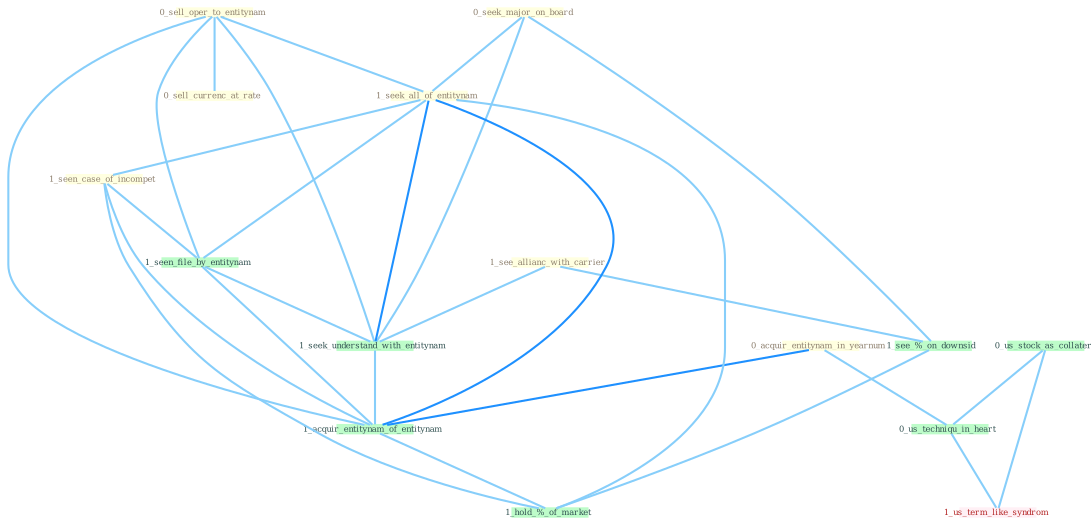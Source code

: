 Graph G{ 
    node
    [shape=polygon,style=filled,width=.5,height=.06,color="#BDFCC9",fixedsize=true,fontsize=4,
    fontcolor="#2f4f4f"];
    {node
    [color="#ffffe0", fontcolor="#8b7d6b"] "0_seek_major_on_board " "0_sell_oper_to_entitynam " "1_see_allianc_with_carrier " "0_acquir_entitynam_in_yearnum " "1_seek_all_of_entitynam " "0_sell_currenc_at_rate " "1_seen_case_of_incompet "}
{node [color="#fff0f5", fontcolor="#b22222"] "1_us_term_like_syndrom "}
edge [color="#B0E2FF"];

	"0_seek_major_on_board " -- "1_seek_all_of_entitynam " [w="1", color="#87cefa" ];
	"0_seek_major_on_board " -- "1_seek_understand_with_entitynam " [w="1", color="#87cefa" ];
	"0_seek_major_on_board " -- "1_see_%_on_downsid " [w="1", color="#87cefa" ];
	"0_sell_oper_to_entitynam " -- "1_seek_all_of_entitynam " [w="1", color="#87cefa" ];
	"0_sell_oper_to_entitynam " -- "0_sell_currenc_at_rate " [w="1", color="#87cefa" ];
	"0_sell_oper_to_entitynam " -- "1_seen_file_by_entitynam " [w="1", color="#87cefa" ];
	"0_sell_oper_to_entitynam " -- "1_seek_understand_with_entitynam " [w="1", color="#87cefa" ];
	"0_sell_oper_to_entitynam " -- "1_acquir_entitynam_of_entitynam " [w="1", color="#87cefa" ];
	"1_see_allianc_with_carrier " -- "1_seek_understand_with_entitynam " [w="1", color="#87cefa" ];
	"1_see_allianc_with_carrier " -- "1_see_%_on_downsid " [w="1", color="#87cefa" ];
	"0_acquir_entitynam_in_yearnum " -- "1_acquir_entitynam_of_entitynam " [w="2", color="#1e90ff" , len=0.8];
	"0_acquir_entitynam_in_yearnum " -- "0_us_techniqu_in_heart " [w="1", color="#87cefa" ];
	"1_seek_all_of_entitynam " -- "1_seen_case_of_incompet " [w="1", color="#87cefa" ];
	"1_seek_all_of_entitynam " -- "1_seen_file_by_entitynam " [w="1", color="#87cefa" ];
	"1_seek_all_of_entitynam " -- "1_seek_understand_with_entitynam " [w="2", color="#1e90ff" , len=0.8];
	"1_seek_all_of_entitynam " -- "1_acquir_entitynam_of_entitynam " [w="2", color="#1e90ff" , len=0.8];
	"1_seek_all_of_entitynam " -- "1_hold_%_of_market " [w="1", color="#87cefa" ];
	"1_seen_case_of_incompet " -- "1_seen_file_by_entitynam " [w="1", color="#87cefa" ];
	"1_seen_case_of_incompet " -- "1_acquir_entitynam_of_entitynam " [w="1", color="#87cefa" ];
	"1_seen_case_of_incompet " -- "1_hold_%_of_market " [w="1", color="#87cefa" ];
	"1_seen_file_by_entitynam " -- "1_seek_understand_with_entitynam " [w="1", color="#87cefa" ];
	"1_seen_file_by_entitynam " -- "1_acquir_entitynam_of_entitynam " [w="1", color="#87cefa" ];
	"0_us_stock_as_collater " -- "0_us_techniqu_in_heart " [w="1", color="#87cefa" ];
	"0_us_stock_as_collater " -- "1_us_term_like_syndrom " [w="1", color="#87cefa" ];
	"1_seek_understand_with_entitynam " -- "1_acquir_entitynam_of_entitynam " [w="1", color="#87cefa" ];
	"1_acquir_entitynam_of_entitynam " -- "1_hold_%_of_market " [w="1", color="#87cefa" ];
	"0_us_techniqu_in_heart " -- "1_us_term_like_syndrom " [w="1", color="#87cefa" ];
	"1_see_%_on_downsid " -- "1_hold_%_of_market " [w="1", color="#87cefa" ];
}